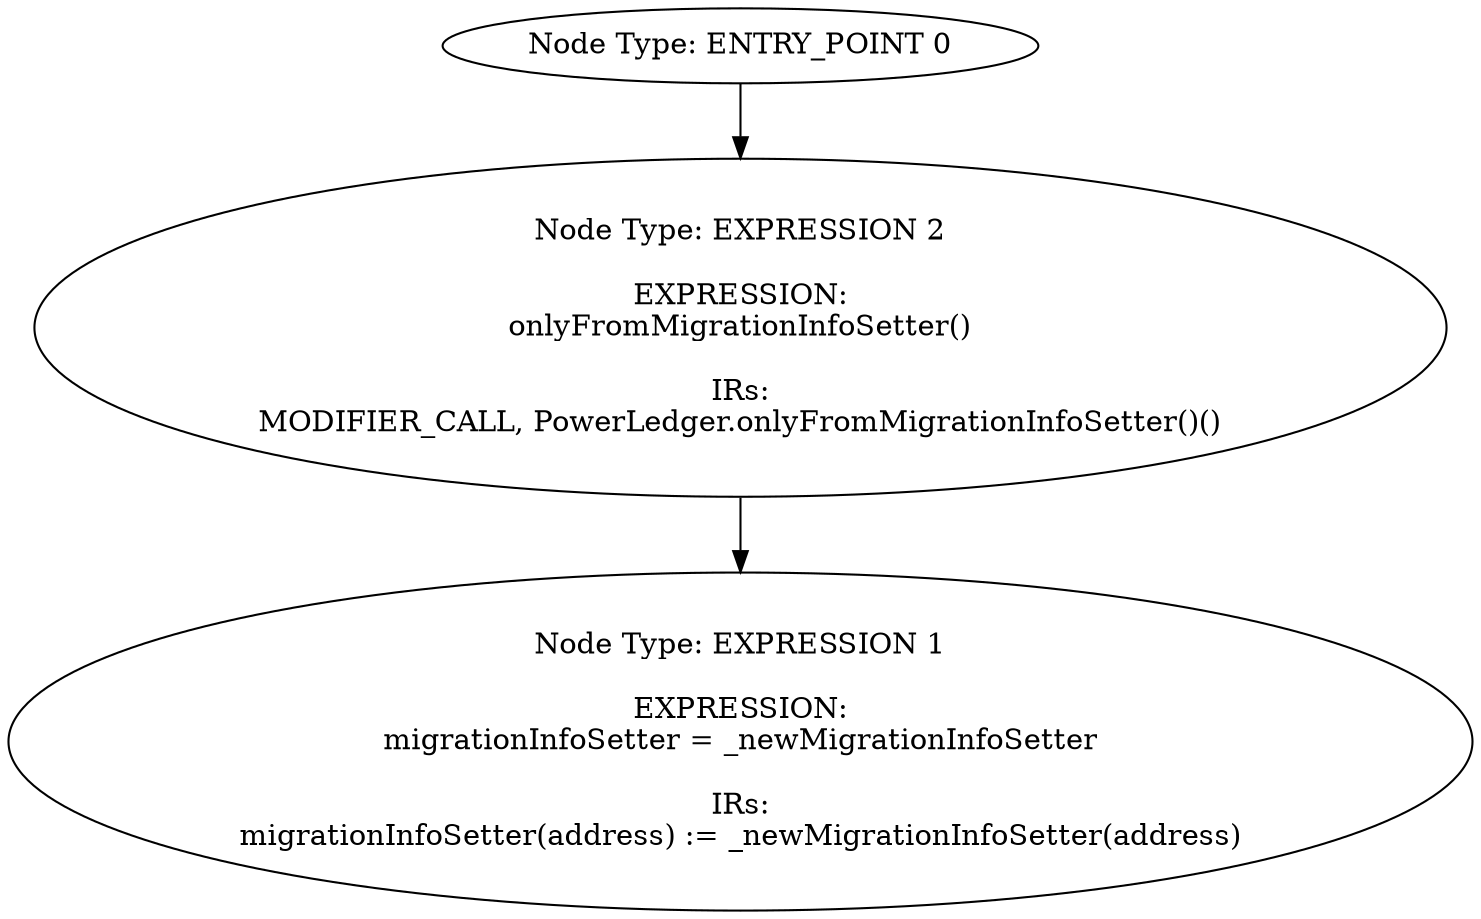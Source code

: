 digraph{
0[label="Node Type: ENTRY_POINT 0
"];
0->2;
1[label="Node Type: EXPRESSION 1

EXPRESSION:
migrationInfoSetter = _newMigrationInfoSetter

IRs:
migrationInfoSetter(address) := _newMigrationInfoSetter(address)"];
2[label="Node Type: EXPRESSION 2

EXPRESSION:
onlyFromMigrationInfoSetter()

IRs:
MODIFIER_CALL, PowerLedger.onlyFromMigrationInfoSetter()()"];
2->1;
}
